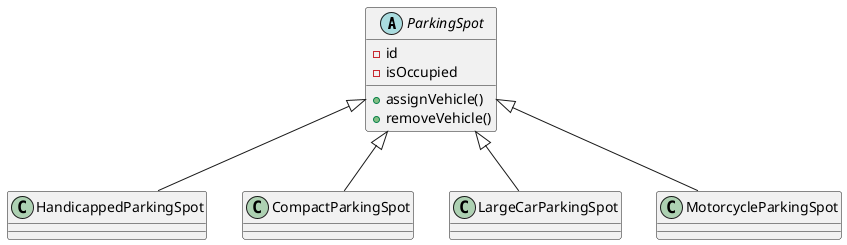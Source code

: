 @startuml
abstract class ParkingSpot{
    - id
    -isOccupied
    + assignVehicle()
    + removeVehicle()
}

class HandicappedParkingSpot{

}

class CompactParkingSpot{

}

class LargeCarParkingSpot{

}

class MotorcycleParkingSpot{

}

ParkingSpot <|-- HandicappedParkingSpot
ParkingSpot <|-- CompactParkingSpot
ParkingSpot <|-- LargeCarParkingSpot
ParkingSpot <|-- MotorcycleParkingSpot
@enduml